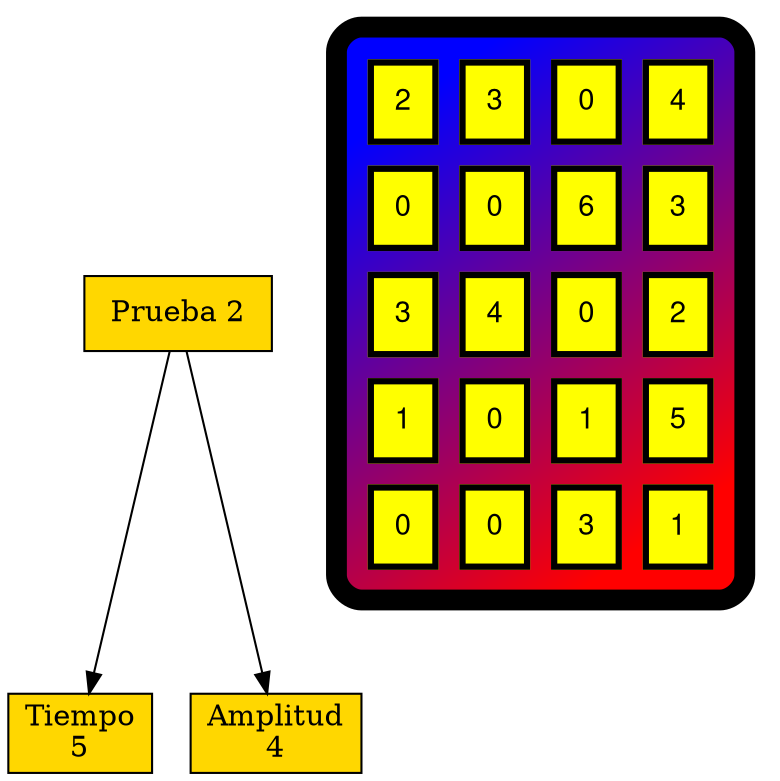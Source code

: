 
digraph G {
subgraph {
nodo_00[label=" Prueba 2 ",fontcolor="#000000",fillcolor=gold, style=filled,shape=box];
nodo_01_left[label="Tiempo\n5",fontcolor="#000000",fillcolor=gold, style=filled,shape=box];
nodo_00 -> nodo_01_left;
nodo_01_right[label="Amplitud\n4",fontcolor="#000000",fillcolor=gold, style=filled,shape=box];
nodo_00 -> nodo_01_right;
}

fontname="Helvetica,Arial,sans-serif"
node [fontname="Helvetica,Arial,sans-serif"]
edge [fontname="Helvetica,Arial,sans-serif"]
a0 [shape=none label=<
<TABLE border="10" cellspacing="10" cellpadding="10" style="rounded" bgcolor="blue:red" gradientangle="315">
            <TR><TD border="3"  bgcolor="yellow" gradientangle="315">2</TD>
<TD border="3"  bgcolor="yellow" gradientangle="315">3</TD>
<TD border="3"  bgcolor="yellow" gradientangle="315">0</TD>
<TD border="3"  bgcolor="yellow" gradientangle="315">4</TD>
</TR>
<TR><TD border="3"  bgcolor="yellow" gradientangle="315">0</TD>
<TD border="3"  bgcolor="yellow" gradientangle="315">0</TD>
<TD border="3"  bgcolor="yellow" gradientangle="315">6</TD>
<TD border="3"  bgcolor="yellow" gradientangle="315">3</TD>
</TR>
<TR><TD border="3"  bgcolor="yellow" gradientangle="315">3</TD>
<TD border="3"  bgcolor="yellow" gradientangle="315">4</TD>
<TD border="3"  bgcolor="yellow" gradientangle="315">0</TD>
<TD border="3"  bgcolor="yellow" gradientangle="315">2</TD>
</TR>
<TR><TD border="3"  bgcolor="yellow" gradientangle="315">1</TD>
<TD border="3"  bgcolor="yellow" gradientangle="315">0</TD>
<TD border="3"  bgcolor="yellow" gradientangle="315">1</TD>
<TD border="3"  bgcolor="yellow" gradientangle="315">5</TD>
</TR>
<TR><TD border="3"  bgcolor="yellow" gradientangle="315">0</TD>
<TD border="3"  bgcolor="yellow" gradientangle="315">0</TD>
<TD border="3"  bgcolor="yellow" gradientangle="315">3</TD>
<TD border="3"  bgcolor="yellow" gradientangle="315">1</TD>

</TR></TABLE>>];
}        
